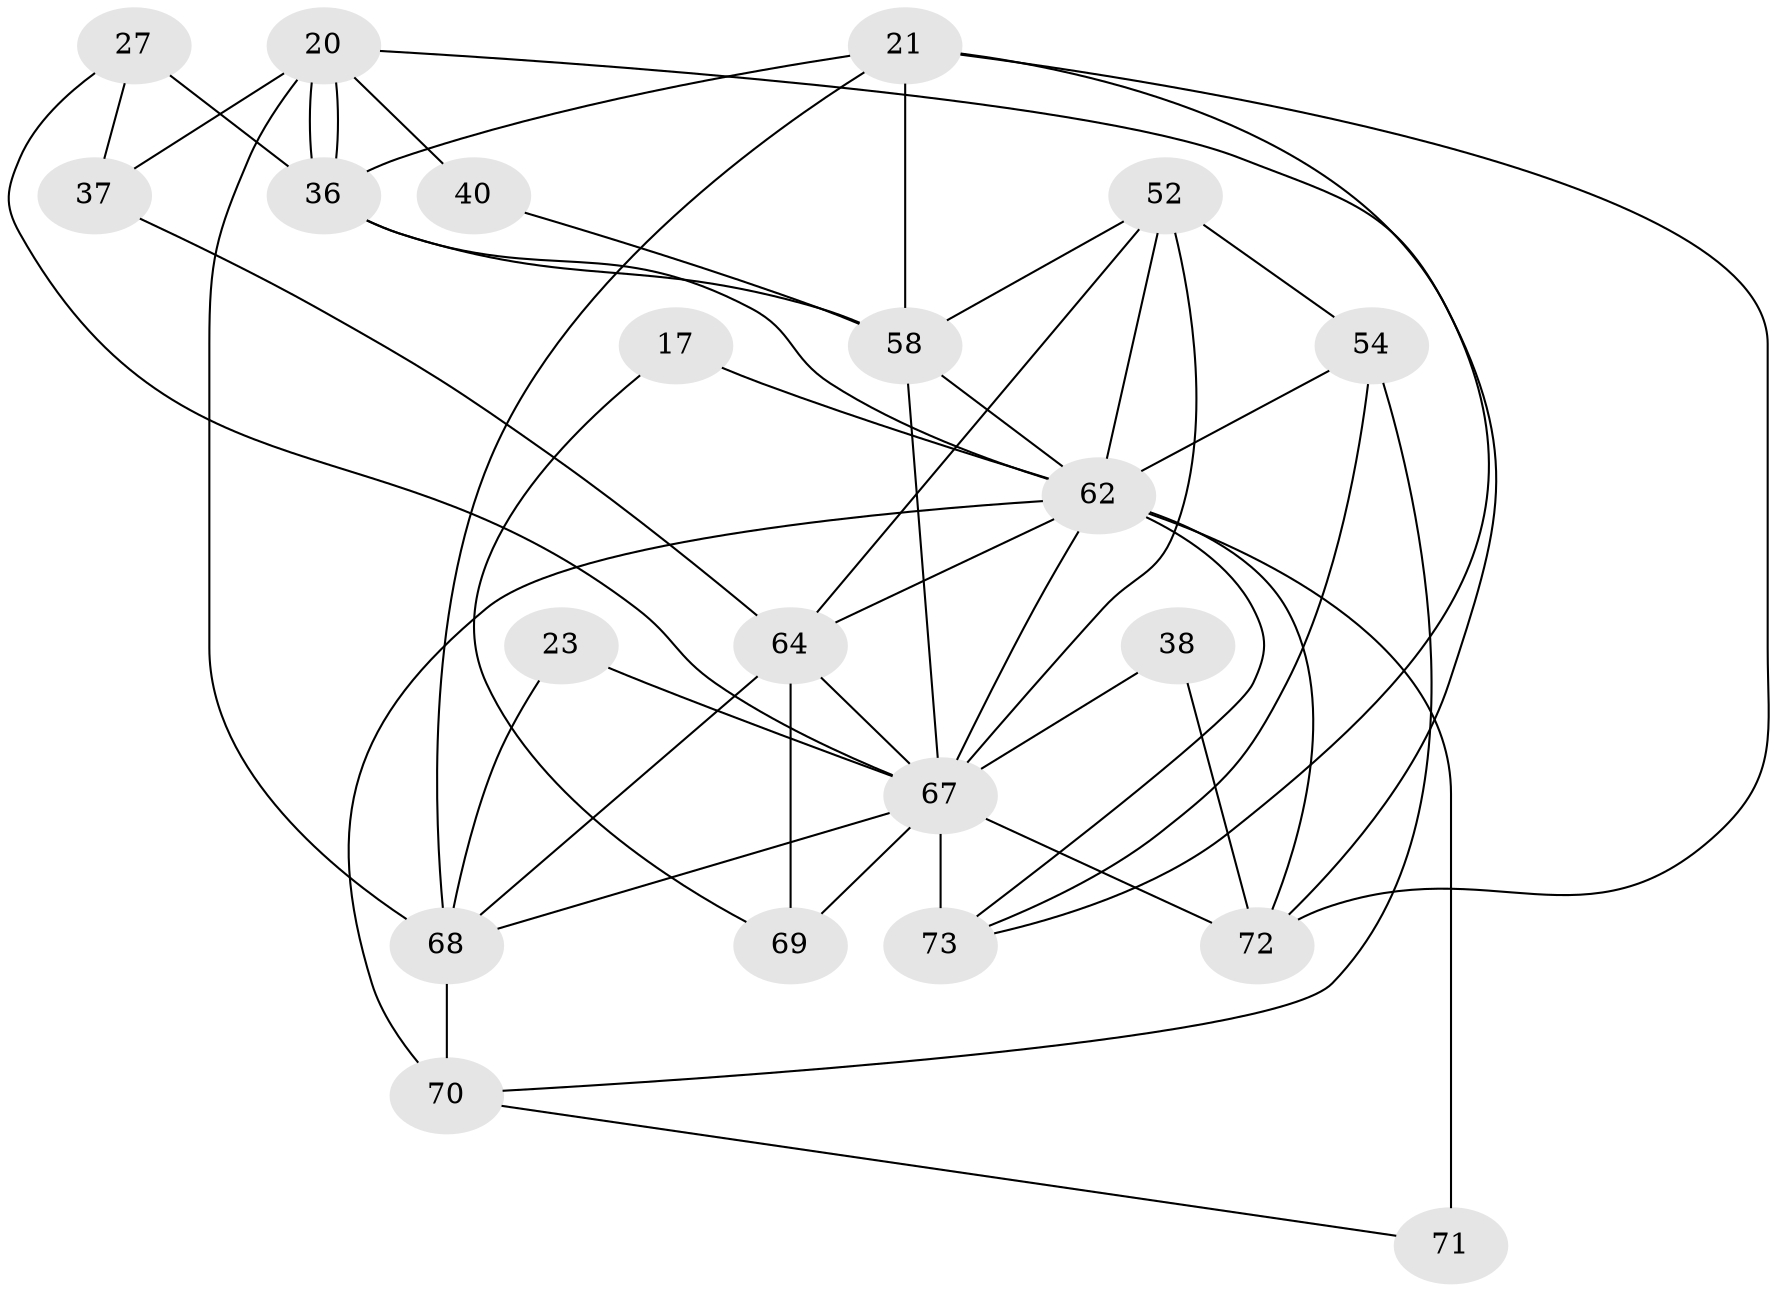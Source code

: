 // original degree distribution, {7: 0.0547945205479452, 5: 0.2054794520547945, 6: 0.0684931506849315, 3: 0.2602739726027397, 2: 0.1506849315068493, 4: 0.2465753424657534, 8: 0.0136986301369863}
// Generated by graph-tools (version 1.1) at 2025/54/03/04/25 21:54:05]
// undirected, 21 vertices, 49 edges
graph export_dot {
graph [start="1"]
  node [color=gray90,style=filled];
  17;
  20 [super="+3"];
  21 [super="+10+16"];
  23;
  27;
  36 [super="+2"];
  37;
  38;
  40;
  52 [super="+35"];
  54;
  58 [super="+7+50+56"];
  62 [super="+11+60+59"];
  64 [super="+1+43+41+46"];
  67 [super="+4+44+22+30"];
  68 [super="+65"];
  69 [super="+42+34+51"];
  70 [super="+19+53"];
  71 [super="+55"];
  72 [super="+63"];
  73 [super="+66+61"];
  17 -- 62 [weight=3];
  17 -- 69 [weight=2];
  20 -- 36 [weight=2];
  20 -- 36;
  20 -- 37;
  20 -- 40;
  20 -- 68 [weight=2];
  20 -- 72;
  21 -- 36;
  21 -- 68 [weight=2];
  21 -- 58 [weight=3];
  21 -- 73;
  21 -- 72 [weight=2];
  23 -- 67;
  23 -- 68;
  27 -- 36 [weight=2];
  27 -- 37;
  27 -- 67;
  36 -- 62 [weight=2];
  36 -- 58 [weight=3];
  37 -- 64;
  38 -- 72;
  38 -- 67;
  40 -- 58;
  52 -- 62;
  52 -- 58;
  52 -- 64;
  52 -- 67 [weight=2];
  52 -- 54;
  54 -- 73;
  54 -- 70;
  54 -- 62;
  58 -- 67 [weight=6];
  58 -- 62 [weight=2];
  62 -- 70 [weight=2];
  62 -- 67 [weight=4];
  62 -- 71 [weight=4];
  62 -- 73 [weight=3];
  62 -- 64 [weight=3];
  62 -- 72 [weight=4];
  64 -- 68 [weight=2];
  64 -- 67 [weight=2];
  64 -- 69 [weight=2];
  67 -- 73 [weight=6];
  67 -- 72;
  67 -- 69 [weight=2];
  67 -- 68;
  68 -- 70 [weight=2];
  70 -- 71 [weight=2];
}
